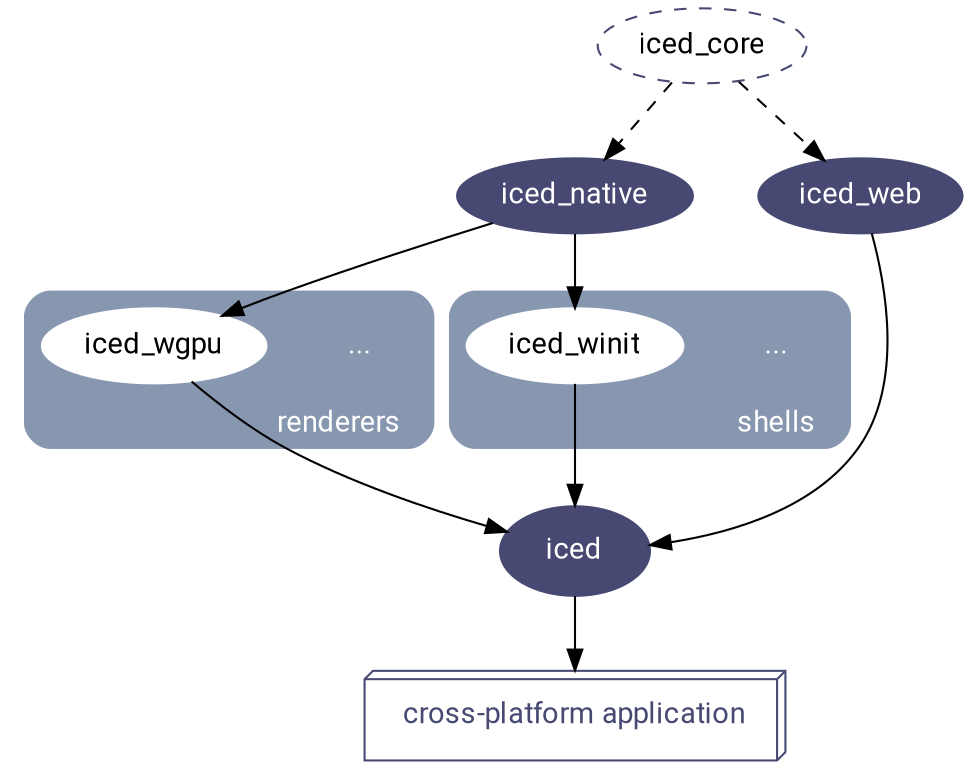 digraph G {
  fontname = "Roboto";
  newrank=true;
  node[fontname = "Roboto", style=filled, fontcolor=white, color="#474973"];

  subgraph cluster_1 {
    label = "renderers  ";
    labelloc = "b";
    labeljust = "r";
    fontcolor = "#ffffff";
    color="#8797AF";
    bgcolor="#8797AF";
    style=rounded;
    node [fillcolor=white, color=white, fontcolor=black];

    etc_1 [label="...", style=empty, shape=none, fontcolor=white];
    iced_wgpu;
  }

  subgraph cluster_2 {
    label = "shells  ";
    labelloc = "b";
    labeljust = "r";
    fontcolor = "#ffffff";
    color="#8797AF";
    bgcolor="#8797AF";
    style=rounded;
    node [fillcolor=white, color=white, fontcolor=black];

    etc_2 [label="...", style=empty, shape=none, fontcolor=white];
    iced_winit;
  }

  subgraph cluster_3 {
    style=invis;
    margin=20;
    iced;
  }

  { rank = same; iced_native iced_web }
  { rank = same; iced_wgpu iced_winit etc_1 etc_2 }

  iced_core -> iced_native [style=dashed];
  iced_core -> iced_web [style=dashed];
  iced_native -> iced_wgpu;
  iced_native -> iced_winit;

  iced_winit -> iced;
  iced_wgpu -> iced;
  iced_web -> iced;

  iced -> "cross-platform application";

  iced_core [style=dashed, fontcolor=black];
  iced [width=1, height=0.6, style="filled", fontcolor=white, color="#474973"];


  "cross-platform application" [shape=box3d, style="solid", width=2.8, height=0.6, fontcolor="#474973"];
}
